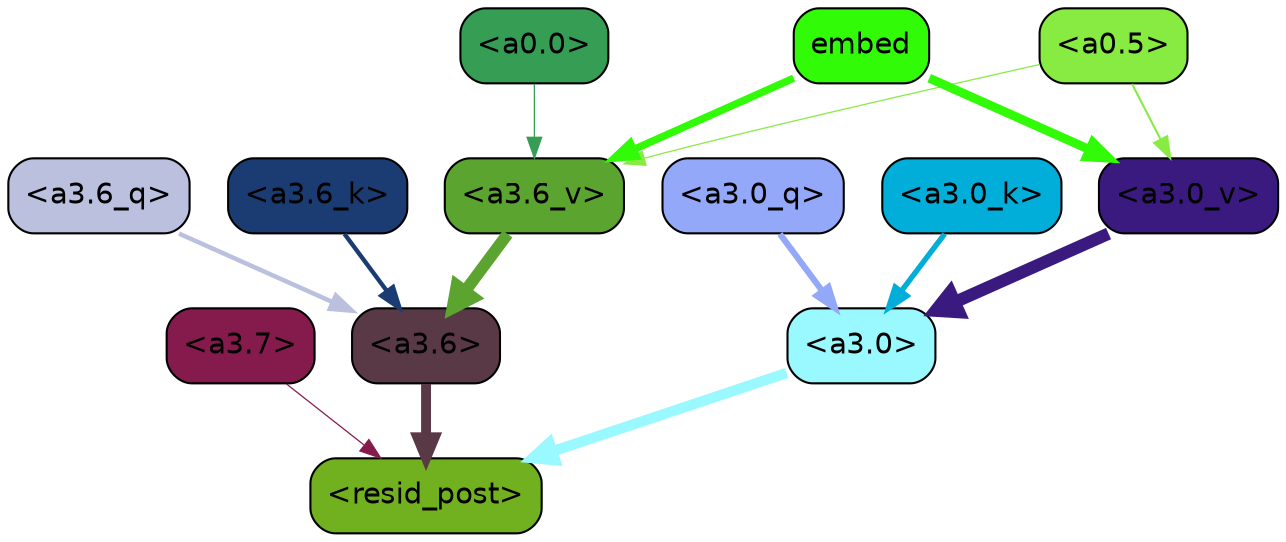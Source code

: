 strict digraph "" {
	graph [bgcolor=transparent,
		layout=dot,
		overlap=false,
		splines=true
	];
	"<a3.7>"	[color=black,
		fillcolor="#851b4d",
		fontname=Helvetica,
		shape=box,
		style="filled, rounded"];
	"<resid_post>"	[color=black,
		fillcolor="#71b11f",
		fontname=Helvetica,
		shape=box,
		style="filled, rounded"];
	"<a3.7>" -> "<resid_post>"	[color="#851b4d",
		penwidth=0.6];
	"<a3.6>"	[color=black,
		fillcolor="#5a3947",
		fontname=Helvetica,
		shape=box,
		style="filled, rounded"];
	"<a3.6>" -> "<resid_post>"	[color="#5a3947",
		penwidth=4.748674273490906];
	"<a3.0>"	[color=black,
		fillcolor="#9af9ff",
		fontname=Helvetica,
		shape=box,
		style="filled, rounded"];
	"<a3.0>" -> "<resid_post>"	[color="#9af9ff",
		penwidth=5.004031300544739];
	"<a3.6_q>"	[color=black,
		fillcolor="#bac0de",
		fontname=Helvetica,
		shape=box,
		style="filled, rounded"];
	"<a3.6_q>" -> "<a3.6>"	[color="#bac0de",
		penwidth=2.1656854450702667];
	"<a3.0_q>"	[color=black,
		fillcolor="#93a8f8",
		fontname=Helvetica,
		shape=box,
		style="filled, rounded"];
	"<a3.0_q>" -> "<a3.0>"	[color="#93a8f8",
		penwidth=2.95696559548378];
	"<a3.6_k>"	[color=black,
		fillcolor="#1b3c72",
		fontname=Helvetica,
		shape=box,
		style="filled, rounded"];
	"<a3.6_k>" -> "<a3.6>"	[color="#1b3c72",
		penwidth=2.086437076330185];
	"<a3.0_k>"	[color=black,
		fillcolor="#01add9",
		fontname=Helvetica,
		shape=box,
		style="filled, rounded"];
	"<a3.0_k>" -> "<a3.0>"	[color="#01add9",
		penwidth=2.5988530814647675];
	"<a3.6_v>"	[color=black,
		fillcolor="#5aa42f",
		fontname=Helvetica,
		shape=box,
		style="filled, rounded"];
	"<a3.6_v>" -> "<a3.6>"	[color="#5aa42f",
		penwidth=5.669987380504608];
	"<a3.0_v>"	[color=black,
		fillcolor="#3b1a7f",
		fontname=Helvetica,
		shape=box,
		style="filled, rounded"];
	"<a3.0_v>" -> "<a3.0>"	[color="#3b1a7f",
		penwidth=5.9515902400016785];
	"<a0.5>"	[color=black,
		fillcolor="#87eb42",
		fontname=Helvetica,
		shape=box,
		style="filled, rounded"];
	"<a0.5>" -> "<a3.6_v>"	[color="#87eb42",
		penwidth=0.6];
	"<a0.5>" -> "<a3.0_v>"	[color="#87eb42",
		penwidth=0.9916514158248901];
	"<a0.0>"	[color=black,
		fillcolor="#369d55",
		fontname=Helvetica,
		shape=box,
		style="filled, rounded"];
	"<a0.0>" -> "<a3.6_v>"	[color="#369d55",
		penwidth=0.6];
	embed	[color=black,
		fillcolor="#31fb06",
		fontname=Helvetica,
		shape=box,
		style="filled, rounded"];
	embed -> "<a3.6_v>"	[color="#31fb06",
		penwidth=3.56406831741333];
	embed -> "<a3.0_v>"	[color="#31fb06",
		penwidth=4.293717980384827];
}
